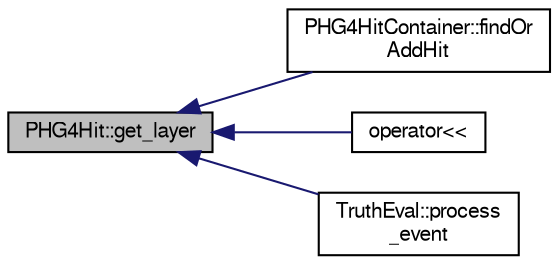 digraph "PHG4Hit::get_layer"
{
  bgcolor="transparent";
  edge [fontname="FreeSans",fontsize="10",labelfontname="FreeSans",labelfontsize="10"];
  node [fontname="FreeSans",fontsize="10",shape=record];
  rankdir="LR";
  Node1 [label="PHG4Hit::get_layer",height=0.2,width=0.4,color="black", fillcolor="grey75", style="filled" fontcolor="black"];
  Node1 -> Node2 [dir="back",color="midnightblue",fontsize="10",style="solid",fontname="FreeSans"];
  Node2 [label="PHG4HitContainer::findOr\lAddHit",height=0.2,width=0.4,color="black",URL="$d4/d30/classPHG4HitContainer.html#a8d14a2d99f5acb20d89828cb23c41ac0"];
  Node1 -> Node3 [dir="back",color="midnightblue",fontsize="10",style="solid",fontname="FreeSans"];
  Node3 [label="operator\<\<",height=0.2,width=0.4,color="black",URL="$d5/dc4/PHG4Hit_8cc.html#afbcbcb188457ac445ab8006d1f886cca"];
  Node1 -> Node4 [dir="back",color="midnightblue",fontsize="10",style="solid",fontname="FreeSans"];
  Node4 [label="TruthEval::process\l_event",height=0.2,width=0.4,color="black",URL="$df/d39/classTruthEval.html#a81f42e26bc57120814b56c5241c495e3"];
}
